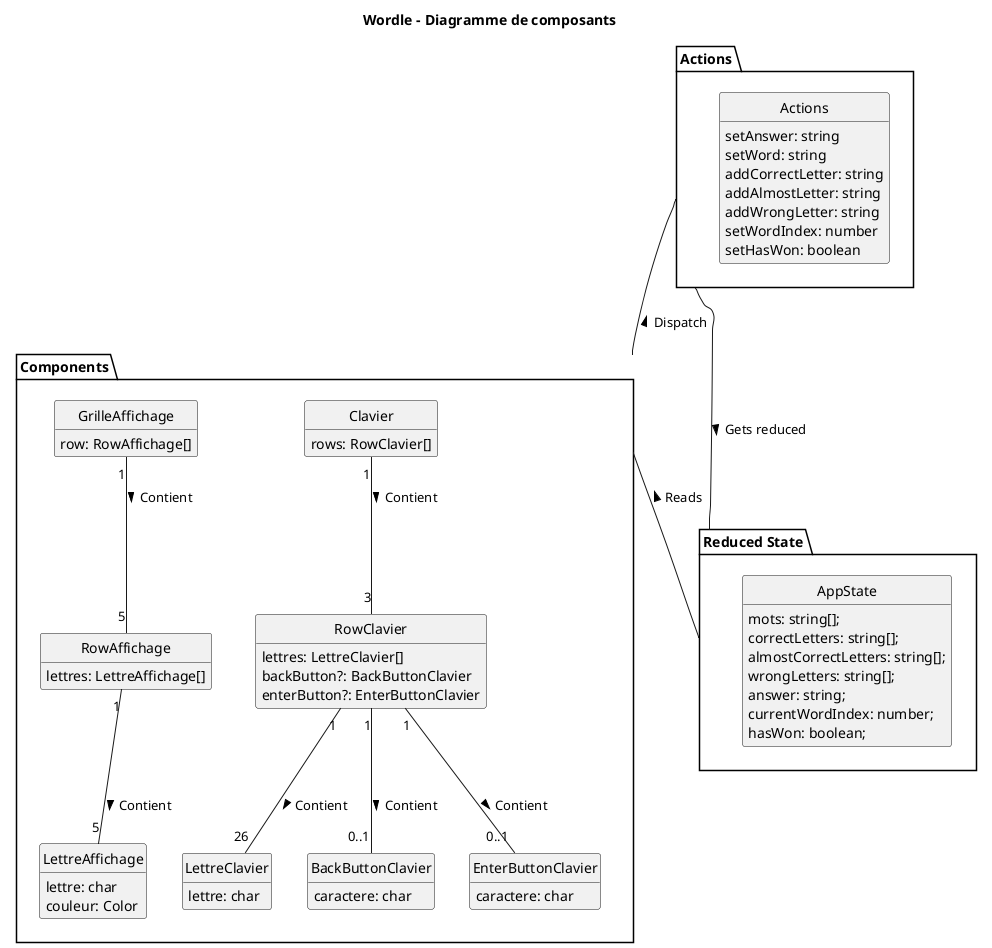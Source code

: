 @startuml MDD
skinparam style strictuml
hide methods
hide empty members
title Wordle - Diagramme de composants

package "Reduced State" {
  class AppState {
    mots: string[];
    correctLetters: string[];
    almostCorrectLetters: string[];
    wrongLetters: string[];
    answer: string;
    currentWordIndex: number;
    hasWon: boolean;
  }
}

package "Actions" {
  class Actions {
    setAnswer: string
    setWord: string
    addCorrectLetter: string
    addAlmostLetter: string
    addWrongLetter: string
    setWordIndex: number
    setHasWon: boolean
  }
}

package "Components" {
  class LettreClavier {
    lettre: char
  }

  class BackButtonClavier {
    caractere: char
  }

  class EnterButtonClavier {
    caractere: char
  }

  class Clavier {
    rows: RowClavier[]
  }

  class RowClavier {
    lettres: LettreClavier[]
    backButton?: BackButtonClavier
    enterButton?: EnterButtonClavier
  }

  class LettreAffichage {
    lettre: char
    couleur: Color
  }

  class RowAffichage {
      lettres: LettreAffichage[]
  }

  class GrilleAffichage {
      row: RowAffichage[]
  }
}

GrilleAffichage "1" -down- "5" RowAffichage : Contient >
RowAffichage "1" -down- "5" LettreAffichage : Contient >
Clavier "1" -down- "3" RowClavier: Contient >
RowClavier "1" -down- "26" LettreClavier: Contient >
RowClavier "1" -down- "0..1" BackButtonClavier: Contient >
RowClavier "1" -down- "0..1" EnterButtonClavier: Contient >
Components -up- Actions: Dispatch >
Actions -right- "Reduced State": Gets reduced >
Components -down- "Reduced State": < Reads

@enduml
